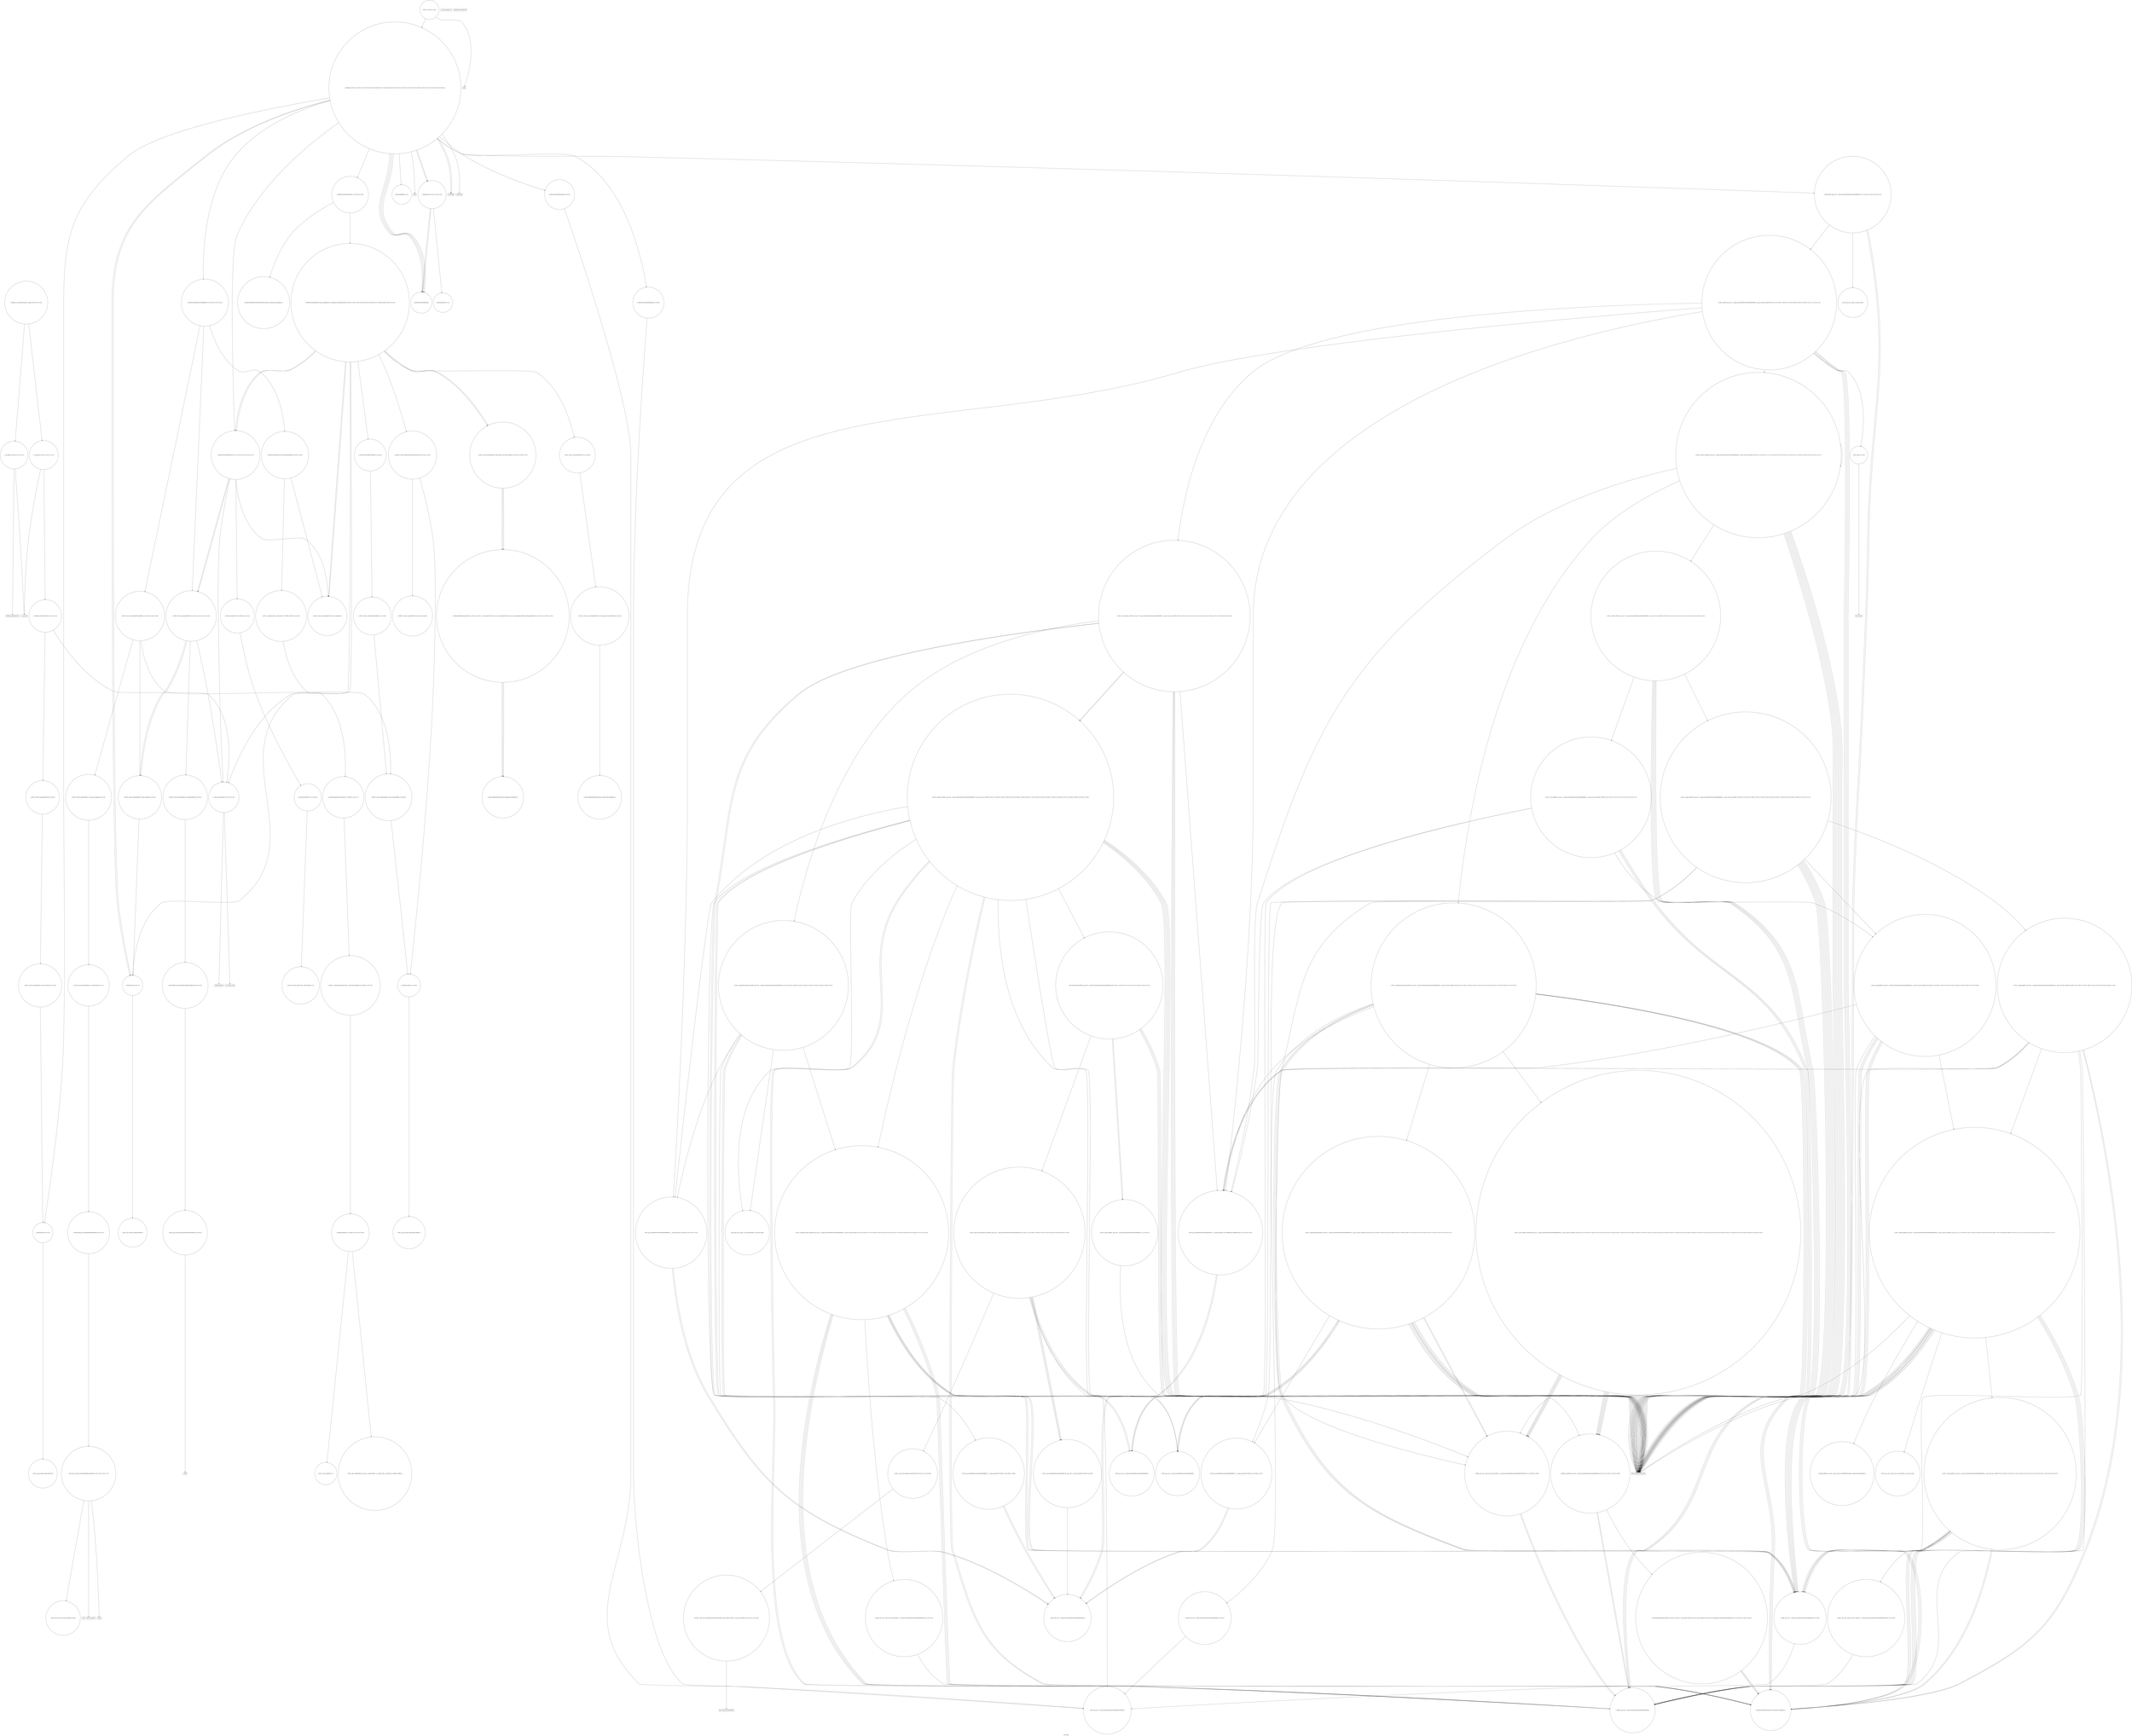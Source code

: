 digraph "Call Graph" {
	label="Call Graph";

	Node0x559d0b12bbd0 [shape=record,shape=circle,label="{__cxx_global_var_init|{<s0>1|<s1>2}}"];
	Node0x559d0b12bbd0:s0 -> Node0x559d0b12bc50[color=black];
	Node0x559d0b12bbd0:s1 -> Node0x559d0b471c20[color=black];
	Node0x559d0b4757c0 [shape=record,shape=circle,label="{_ZN9__gnu_cxx17__normal_iteratorIPxSt6vectorIxSaIxEEEppEv}"];
	Node0x559d0b471e20 [shape=record,shape=circle,label="{_Z4needix|{<s0>12|<s1>13|<s2>14}}"];
	Node0x559d0b471e20:s0 -> Node0x559d0b471ea0[color=black];
	Node0x559d0b471e20:s1 -> Node0x559d0b471ea0[color=black];
	Node0x559d0b471e20:s2 -> Node0x559d0b471f20[color=black];
	Node0x559d0b473320 [shape=record,shape=circle,label="{_ZSt11__push_heapIN9__gnu_cxx17__normal_iteratorIPxSt6vectorIxSaIxEEEElxNS0_5__ops14_Iter_less_valEEvT_T0_SA_T1_RT2_|{<s0>218|<s1>219|<s2>220|<s3>221|<s4>222|<s5>223|<s6>224|<s7>225|<s8>226|<s9>227}}"];
	Node0x559d0b473320:s0 -> Node0x559d0b4758c0[color=black];
	Node0x559d0b473320:s1 -> Node0x559d0b4733a0[color=black];
	Node0x559d0b473320:s2 -> Node0x559d0b4758c0[color=black];
	Node0x559d0b473320:s3 -> Node0x559d0b475940[color=black];
	Node0x559d0b473320:s4 -> Node0x559d0b475840[color=black];
	Node0x559d0b473320:s5 -> Node0x559d0b4758c0[color=black];
	Node0x559d0b473320:s6 -> Node0x559d0b475940[color=black];
	Node0x559d0b473320:s7 -> Node0x559d0b475840[color=black];
	Node0x559d0b473320:s8 -> Node0x559d0b4758c0[color=black];
	Node0x559d0b473320:s9 -> Node0x559d0b475940[color=black];
	Node0x559d0b4721a0 [shape=record,shape=circle,label="{_ZNSt6vectorIxSaIxEEC2EmRKxRKS0_|{<s0>36|<s1>37|<s2>38}}"];
	Node0x559d0b4721a0:s0 -> Node0x559d0b472fa0[color=black];
	Node0x559d0b4721a0:s1 -> Node0x559d0b473020[color=black];
	Node0x559d0b4721a0:s2 -> Node0x559d0b472b20[color=black];
	Node0x559d0b4736a0 [shape=record,shape=circle,label="{_ZSt4swapIxENSt9enable_ifIXsr6__and_ISt6__not_ISt15__is_tuple_likeIT_EESt21is_move_constructibleIS3_ESt18is_move_assignableIS3_EEE5valueEvE4typeERS3_SC_|{<s0>281|<s1>282|<s2>283}}"];
	Node0x559d0b4736a0:s0 -> Node0x559d0b475840[color=black];
	Node0x559d0b4736a0:s1 -> Node0x559d0b475840[color=black];
	Node0x559d0b4736a0:s2 -> Node0x559d0b475840[color=black];
	Node0x559d0b472520 [shape=record,shape=circle,label="{_ZSt3maxIdERKT_S2_S2_}"];
	Node0x559d0b473a20 [shape=record,shape=circle,label="{_ZN9__gnu_cxx5__ops15__val_comp_iterENS0_15_Iter_less_iterE}"];
	Node0x559d0b4728a0 [shape=record,shape=Mrecord,label="{_ZSt9terminatev}"];
	Node0x559d0b473da0 [shape=record,shape=circle,label="{_ZNK9__gnu_cxx5__ops14_Val_less_iterclIxNS_17__normal_iteratorIPxSt6vectorIxSaIxEEEEEEbRT_T0_|{<s0>341}}"];
	Node0x559d0b473da0:s0 -> Node0x559d0b475940[color=black];
	Node0x559d0b472c20 [shape=record,shape=circle,label="{_ZNSt12_Destroy_auxILb1EE9__destroyIPxEEvT_S3_}"];
	Node0x559d0b472fa0 [shape=record,shape=circle,label="{_ZNSt12_Vector_baseIxSaIxEEC2EmRKS0_|{<s0>64|<s1>65|<s2>66}}"];
	Node0x559d0b472fa0:s0 -> Node0x559d0b4730a0[color=black];
	Node0x559d0b472fa0:s1 -> Node0x559d0b473120[color=black];
	Node0x559d0b472fa0:s2 -> Node0x559d0b472d20[color=black];
	Node0x559d0b474340 [shape=record,shape=circle,label="{_ZN9__gnu_cxx13new_allocatorIxE8allocateEmPKv|{<s0>73|<s1>74|<s2>75}}"];
	Node0x559d0b474340:s0 -> Node0x559d0b4743c0[color=black];
	Node0x559d0b474340:s1 -> Node0x559d0b474440[color=black];
	Node0x559d0b474340:s2 -> Node0x559d0b4744c0[color=black];
	Node0x559d0b4746c0 [shape=record,shape=circle,label="{_ZSt6fill_nIPxmxET_S1_T0_RKT1_|{<s0>79|<s1>80}}"];
	Node0x559d0b4746c0:s0 -> Node0x559d0b4747c0[color=black];
	Node0x559d0b4746c0:s1 -> Node0x559d0b474740[color=black];
	Node0x559d0b474a40 [shape=record,shape=circle,label="{_ZNSt12_Vector_baseIxSaIxEE12_Vector_impl12_M_swap_dataERS2_|{<s0>95|<s1>96|<s2>97}}"];
	Node0x559d0b474a40:s0 -> Node0x559d0b474cc0[color=black];
	Node0x559d0b474a40:s1 -> Node0x559d0b474cc0[color=black];
	Node0x559d0b474a40:s2 -> Node0x559d0b474cc0[color=black];
	Node0x559d0b474dc0 [shape=record,shape=circle,label="{_ZSt18__do_alloc_on_moveISaIxEEvRT_S2_St17integral_constantIbLb1EE|{<s0>104}}"];
	Node0x559d0b474dc0:s0 -> Node0x559d0b474e40[color=black];
	Node0x559d0b475140 [shape=record,shape=circle,label="{_ZSt16__introsort_loopIN9__gnu_cxx17__normal_iteratorIPxSt6vectorIxSaIxEEEElNS0_5__ops15_Iter_less_iterEEvT_S9_T0_T1_|{<s0>116|<s1>117|<s2>118|<s3>119|<s4>120|<s5>121|<s6>122|<s7>123|<s8>124|<s9>125|<s10>126|<s11>127}}"];
	Node0x559d0b475140:s0 -> Node0x559d0b475240[color=black];
	Node0x559d0b475140:s1 -> Node0x559d0b474fc0[color=black];
	Node0x559d0b475140:s2 -> Node0x559d0b474fc0[color=black];
	Node0x559d0b475140:s3 -> Node0x559d0b474fc0[color=black];
	Node0x559d0b475140:s4 -> Node0x559d0b4753c0[color=black];
	Node0x559d0b475140:s5 -> Node0x559d0b474fc0[color=black];
	Node0x559d0b475140:s6 -> Node0x559d0b474fc0[color=black];
	Node0x559d0b475140:s7 -> Node0x559d0b475440[color=black];
	Node0x559d0b475140:s8 -> Node0x559d0b474fc0[color=black];
	Node0x559d0b475140:s9 -> Node0x559d0b474fc0[color=black];
	Node0x559d0b475140:s10 -> Node0x559d0b475140[color=black];
	Node0x559d0b475140:s11 -> Node0x559d0b474fc0[color=black];
	Node0x559d0b4754c0 [shape=record,shape=circle,label="{_ZSt13__heap_selectIN9__gnu_cxx17__normal_iteratorIPxSt6vectorIxSaIxEEEENS0_5__ops15_Iter_less_iterEEvT_S9_S9_T0_|{<s0>159|<s1>160|<s2>161|<s3>162|<s4>163|<s5>164|<s6>165|<s7>166|<s8>167|<s9>168|<s10>169|<s11>170|<s12>171}}"];
	Node0x559d0b4754c0:s0 -> Node0x559d0b474fc0[color=black];
	Node0x559d0b4754c0:s1 -> Node0x559d0b474fc0[color=black];
	Node0x559d0b4754c0:s2 -> Node0x559d0b4755c0[color=black];
	Node0x559d0b4754c0:s3 -> Node0x559d0b474fc0[color=black];
	Node0x559d0b4754c0:s4 -> Node0x559d0b475640[color=black];
	Node0x559d0b4754c0:s5 -> Node0x559d0b474fc0[color=black];
	Node0x559d0b4754c0:s6 -> Node0x559d0b474fc0[color=black];
	Node0x559d0b4754c0:s7 -> Node0x559d0b4756c0[color=black];
	Node0x559d0b4754c0:s8 -> Node0x559d0b474fc0[color=black];
	Node0x559d0b4754c0:s9 -> Node0x559d0b474fc0[color=black];
	Node0x559d0b4754c0:s10 -> Node0x559d0b474fc0[color=black];
	Node0x559d0b4754c0:s11 -> Node0x559d0b475740[color=black];
	Node0x559d0b4754c0:s12 -> Node0x559d0b4757c0[color=black];
	Node0x559d0b12bc50 [shape=record,shape=Mrecord,label="{_ZNSt8ios_base4InitC1Ev}"];
	Node0x559d0b475840 [shape=record,shape=circle,label="{_ZSt4moveIRxEONSt16remove_referenceIT_E4typeEOS2_}"];
	Node0x559d0b471ea0 [shape=record,shape=circle,label="{_ZNSt6vectorIxSaIxEEixEm}"];
	Node0x559d0b4733a0 [shape=record,shape=circle,label="{_ZNK9__gnu_cxx5__ops14_Iter_less_valclINS_17__normal_iteratorIPxSt6vectorIxSaIxEEEExEEbT_RT0_|{<s0>228}}"];
	Node0x559d0b4733a0:s0 -> Node0x559d0b475940[color=black];
	Node0x559d0b472220 [shape=record,shape=Mrecord,label="{__gxx_personality_v0}"];
	Node0x559d0b473720 [shape=record,shape=Mrecord,label="{llvm.ctlz.i64}"];
	Node0x559d0b4725a0 [shape=record,shape=Mrecord,label="{printf}"];
	Node0x559d0b473aa0 [shape=record,shape=circle,label="{_ZSt23__copy_move_backward_a2ILb1EN9__gnu_cxx17__normal_iteratorIPxSt6vectorIxSaIxEEEES6_ET1_T0_S8_S7_|{<s0>329|<s1>330|<s2>331|<s3>332|<s4>333|<s5>334|<s6>335|<s7>336}}"];
	Node0x559d0b473aa0:s0 -> Node0x559d0b474fc0[color=black];
	Node0x559d0b473aa0:s1 -> Node0x559d0b473c20[color=black];
	Node0x559d0b473aa0:s2 -> Node0x559d0b474fc0[color=black];
	Node0x559d0b473aa0:s3 -> Node0x559d0b473c20[color=black];
	Node0x559d0b473aa0:s4 -> Node0x559d0b474fc0[color=black];
	Node0x559d0b473aa0:s5 -> Node0x559d0b473c20[color=black];
	Node0x559d0b473aa0:s6 -> Node0x559d0b473ba0[color=black];
	Node0x559d0b473aa0:s7 -> Node0x559d0b474ec0[color=black];
	Node0x559d0b472920 [shape=record,shape=circle,label="{_ZNSt12_Vector_baseIxSaIxEE12_Vector_implC2Ev|{<s0>53}}"];
	Node0x559d0b472920:s0 -> Node0x559d0b472120[color=black];
	Node0x559d0b473e20 [shape=record,shape=circle,label="{_GLOBAL__sub_I_MiminoCoder_0_0.cpp|{<s0>342|<s1>343}}"];
	Node0x559d0b473e20:s0 -> Node0x559d0b12bbd0[color=black];
	Node0x559d0b473e20:s1 -> Node0x559d0b471ca0[color=black];
	Node0x559d0b472ca0 [shape=record,shape=circle,label="{_ZNSt12_Vector_baseIxSaIxEE13_M_deallocateEPxm|{<s0>60}}"];
	Node0x559d0b472ca0:s0 -> Node0x559d0b472da0[color=black];
	Node0x559d0b473020 [shape=record,shape=circle,label="{_ZNSt6vectorIxSaIxEE18_M_fill_initializeEmRKx|{<s0>67|<s1>68}}"];
	Node0x559d0b473020:s0 -> Node0x559d0b472aa0[color=black];
	Node0x559d0b473020:s1 -> Node0x559d0b474540[color=black];
	Node0x559d0b4743c0 [shape=record,shape=circle,label="{_ZNK9__gnu_cxx13new_allocatorIxE8max_sizeEv}"];
	Node0x559d0b474740 [shape=record,shape=circle,label="{_ZSt10__fill_n_aIPxmxEN9__gnu_cxx11__enable_ifIXsr11__is_scalarIT1_EE7__valueET_E6__typeES4_T0_RKS3_}"];
	Node0x559d0b474ac0 [shape=record,shape=circle,label="{_ZSt15__alloc_on_moveISaIxEEvRT_S2_|{<s0>98}}"];
	Node0x559d0b474ac0:s0 -> Node0x559d0b474dc0[color=black];
	Node0x559d0b474e40 [shape=record,shape=circle,label="{_ZSt4moveIRSaIxEEONSt16remove_referenceIT_E4typeEOS3_}"];
	Node0x559d0b4751c0 [shape=record,shape=circle,label="{_ZSt4__lgl|{<s0>128}}"];
	Node0x559d0b4751c0:s0 -> Node0x559d0b473720[color=black];
	Node0x559d0b475540 [shape=record,shape=circle,label="{_ZSt11__sort_heapIN9__gnu_cxx17__normal_iteratorIPxSt6vectorIxSaIxEEEENS0_5__ops15_Iter_less_iterEEvT_S9_RT0_|{<s0>172|<s1>173|<s2>174|<s3>175|<s4>176|<s5>177}}"];
	Node0x559d0b475540:s0 -> Node0x559d0b475240[color=black];
	Node0x559d0b475540:s1 -> Node0x559d0b473420[color=black];
	Node0x559d0b475540:s2 -> Node0x559d0b474fc0[color=black];
	Node0x559d0b475540:s3 -> Node0x559d0b474fc0[color=black];
	Node0x559d0b475540:s4 -> Node0x559d0b474fc0[color=black];
	Node0x559d0b475540:s5 -> Node0x559d0b475740[color=black];
	Node0x559d0b471ba0 [shape=record,shape=Mrecord,label="{_ZNSt8ios_base4InitD1Ev}"];
	Node0x559d0b4758c0 [shape=record,shape=circle,label="{_ZNK9__gnu_cxx17__normal_iteratorIPxSt6vectorIxSaIxEEEplEl|{<s0>199}}"];
	Node0x559d0b4758c0:s0 -> Node0x559d0b474ec0[color=black];
	Node0x559d0b471f20 [shape=record,shape=circle,label="{_ZSt3maxIxERKT_S2_S2_}"];
	Node0x559d0b473420 [shape=record,shape=circle,label="{_ZN9__gnu_cxx17__normal_iteratorIPxSt6vectorIxSaIxEEEmmEv}"];
	Node0x559d0b4722a0 [shape=record,shape=circle,label="{_ZNSt6vectorIxSaIxEEaSEOS1_|{<s0>39|<s1>40}}"];
	Node0x559d0b4722a0:s0 -> Node0x559d0b4748c0[color=black];
	Node0x559d0b4722a0:s1 -> Node0x559d0b474840[color=black];
	Node0x559d0b4737a0 [shape=record,shape=circle,label="{_ZSt16__insertion_sortIN9__gnu_cxx17__normal_iteratorIPxSt6vectorIxSaIxEEEENS0_5__ops15_Iter_less_iterEEvT_S9_T0_|{<s0>284|<s1>285|<s2>286|<s3>287|<s4>288|<s5>289|<s6>290|<s7>291|<s8>292|<s9>293|<s10>294|<s11>295|<s12>296|<s13>297|<s14>298|<s15>299|<s16>300|<s17>301}}"];
	Node0x559d0b4737a0:s0 -> Node0x559d0b4738a0[color=black];
	Node0x559d0b4737a0:s1 -> Node0x559d0b4758c0[color=black];
	Node0x559d0b4737a0:s2 -> Node0x559d0b4750c0[color=black];
	Node0x559d0b4737a0:s3 -> Node0x559d0b474fc0[color=black];
	Node0x559d0b4737a0:s4 -> Node0x559d0b474fc0[color=black];
	Node0x559d0b4737a0:s5 -> Node0x559d0b4756c0[color=black];
	Node0x559d0b4737a0:s6 -> Node0x559d0b475940[color=black];
	Node0x559d0b4737a0:s7 -> Node0x559d0b475840[color=black];
	Node0x559d0b4737a0:s8 -> Node0x559d0b474fc0[color=black];
	Node0x559d0b4737a0:s9 -> Node0x559d0b474fc0[color=black];
	Node0x559d0b4737a0:s10 -> Node0x559d0b4758c0[color=black];
	Node0x559d0b4737a0:s11 -> Node0x559d0b473920[color=black];
	Node0x559d0b4737a0:s12 -> Node0x559d0b475840[color=black];
	Node0x559d0b4737a0:s13 -> Node0x559d0b475940[color=black];
	Node0x559d0b4737a0:s14 -> Node0x559d0b474fc0[color=black];
	Node0x559d0b4737a0:s15 -> Node0x559d0b473a20[color=black];
	Node0x559d0b4737a0:s16 -> Node0x559d0b4739a0[color=black];
	Node0x559d0b4737a0:s17 -> Node0x559d0b4757c0[color=black];
	Node0x559d0b472620 [shape=record,shape=circle,label="{main|{<s0>48|<s1>49}}"];
	Node0x559d0b472620:s0 -> Node0x559d0b4726a0[color=black];
	Node0x559d0b472620:s1 -> Node0x559d0b471fa0[color=black];
	Node0x559d0b473b20 [shape=record,shape=circle,label="{_ZSt12__miter_baseIN9__gnu_cxx17__normal_iteratorIPxSt6vectorIxSaIxEEEEET_S7_|{<s0>337}}"];
	Node0x559d0b473b20:s0 -> Node0x559d0b474fc0[color=black];
	Node0x559d0b4729a0 [shape=record,shape=circle,label="{_ZN9__gnu_cxx13new_allocatorIxEC2Ev}"];
	Node0x559d0b472d20 [shape=record,shape=circle,label="{_ZNSt12_Vector_baseIxSaIxEE12_Vector_implD2Ev|{<s0>61}}"];
	Node0x559d0b472d20:s0 -> Node0x559d0b472320[color=black];
	Node0x559d0b4730a0 [shape=record,shape=circle,label="{_ZNSt12_Vector_baseIxSaIxEE12_Vector_implC2ERKS0_|{<s0>69}}"];
	Node0x559d0b4730a0:s0 -> Node0x559d0b474bc0[color=black];
	Node0x559d0b474440 [shape=record,shape=Mrecord,label="{_ZSt17__throw_bad_allocv}"];
	Node0x559d0b4747c0 [shape=record,shape=circle,label="{_ZSt12__niter_baseIPxET_S1_}"];
	Node0x559d0b474b40 [shape=record,shape=circle,label="{_ZNKSt12_Vector_baseIxSaIxEE19_M_get_Tp_allocatorEv}"];
	Node0x559d0b474ec0 [shape=record,shape=circle,label="{_ZN9__gnu_cxx17__normal_iteratorIPxSt6vectorIxSaIxEEEC2ERKS1_}"];
	Node0x559d0b475240 [shape=record,shape=circle,label="{_ZN9__gnu_cxxmiIPxSt6vectorIxSaIxEEEENS_17__normal_iteratorIT_T0_E15difference_typeERKS8_SB_|{<s0>129|<s1>130}}"];
	Node0x559d0b475240:s0 -> Node0x559d0b475340[color=black];
	Node0x559d0b475240:s1 -> Node0x559d0b475340[color=black];
	Node0x559d0b4755c0 [shape=record,shape=circle,label="{_ZSt11__make_heapIN9__gnu_cxx17__normal_iteratorIPxSt6vectorIxSaIxEEEENS0_5__ops15_Iter_less_iterEEvT_S9_RT0_|{<s0>178|<s1>179|<s2>180|<s3>181|<s4>182|<s5>183|<s6>184|<s7>185}}"];
	Node0x559d0b4755c0:s0 -> Node0x559d0b475240[color=black];
	Node0x559d0b4755c0:s1 -> Node0x559d0b475240[color=black];
	Node0x559d0b4755c0:s2 -> Node0x559d0b4758c0[color=black];
	Node0x559d0b4755c0:s3 -> Node0x559d0b475940[color=black];
	Node0x559d0b4755c0:s4 -> Node0x559d0b475840[color=black];
	Node0x559d0b4755c0:s5 -> Node0x559d0b474fc0[color=black];
	Node0x559d0b4755c0:s6 -> Node0x559d0b475840[color=black];
	Node0x559d0b4755c0:s7 -> Node0x559d0b4759c0[color=black];
	Node0x559d0b471c20 [shape=record,shape=Mrecord,label="{__cxa_atexit}"];
	Node0x559d0b475940 [shape=record,shape=circle,label="{_ZNK9__gnu_cxx17__normal_iteratorIPxSt6vectorIxSaIxEEEdeEv}"];
	Node0x559d0b471fa0 [shape=record,shape=circle,label="{_Z5Solvei|{<s0>15|<s1>16|<s2>17|<s3>18|<s4>19|<s5>20|<s6>21|<s7>22|<s8>23|<s9>24|<s10>25|<s11>26|<s12>27|<s13>28|<s14>29|<s15>30|<s16>31|<s17>32|<s18>33|<s19>34}}"];
	Node0x559d0b471fa0:s0 -> Node0x559d0b472020[color=black];
	Node0x559d0b471fa0:s1 -> Node0x559d0b4720a0[color=black];
	Node0x559d0b471fa0:s2 -> Node0x559d0b472120[color=black];
	Node0x559d0b471fa0:s3 -> Node0x559d0b4721a0[color=black];
	Node0x559d0b471fa0:s4 -> Node0x559d0b4722a0[color=black];
	Node0x559d0b471fa0:s5 -> Node0x559d0b471da0[color=black];
	Node0x559d0b471fa0:s6 -> Node0x559d0b472320[color=black];
	Node0x559d0b471fa0:s7 -> Node0x559d0b471ea0[color=black];
	Node0x559d0b471fa0:s8 -> Node0x559d0b472020[color=black];
	Node0x559d0b471fa0:s9 -> Node0x559d0b472320[color=black];
	Node0x559d0b471fa0:s10 -> Node0x559d0b472420[color=black];
	Node0x559d0b471fa0:s11 -> Node0x559d0b4724a0[color=black];
	Node0x559d0b471fa0:s12 -> Node0x559d0b4723a0[color=black];
	Node0x559d0b471fa0:s13 -> Node0x559d0b471ea0[color=black];
	Node0x559d0b471fa0:s14 -> Node0x559d0b471ea0[color=black];
	Node0x559d0b471fa0:s15 -> Node0x559d0b471e20[color=black];
	Node0x559d0b471fa0:s16 -> Node0x559d0b471ea0[color=black];
	Node0x559d0b471fa0:s17 -> Node0x559d0b471e20[color=black];
	Node0x559d0b471fa0:s18 -> Node0x559d0b472520[color=black];
	Node0x559d0b471fa0:s19 -> Node0x559d0b4725a0[color=black];
	Node0x559d0b4734a0 [shape=record,shape=circle,label="{_ZSt22__move_median_to_firstIN9__gnu_cxx17__normal_iteratorIPxSt6vectorIxSaIxEEEENS0_5__ops15_Iter_less_iterEEvT_S9_S9_S9_T0_|{<s0>229|<s1>230|<s2>231|<s3>232|<s4>233|<s5>234|<s6>235|<s7>236|<s8>237|<s9>238|<s10>239|<s11>240|<s12>241|<s13>242|<s14>243|<s15>244|<s16>245|<s17>246|<s18>247|<s19>248|<s20>249|<s21>250|<s22>251|<s23>252|<s24>253|<s25>254|<s26>255|<s27>256|<s28>257|<s29>258|<s30>259|<s31>260|<s32>261}}"];
	Node0x559d0b4734a0:s0 -> Node0x559d0b474fc0[color=black];
	Node0x559d0b4734a0:s1 -> Node0x559d0b474fc0[color=black];
	Node0x559d0b4734a0:s2 -> Node0x559d0b4756c0[color=black];
	Node0x559d0b4734a0:s3 -> Node0x559d0b474fc0[color=black];
	Node0x559d0b4734a0:s4 -> Node0x559d0b474fc0[color=black];
	Node0x559d0b4734a0:s5 -> Node0x559d0b4756c0[color=black];
	Node0x559d0b4734a0:s6 -> Node0x559d0b474fc0[color=black];
	Node0x559d0b4734a0:s7 -> Node0x559d0b474fc0[color=black];
	Node0x559d0b4734a0:s8 -> Node0x559d0b473620[color=black];
	Node0x559d0b4734a0:s9 -> Node0x559d0b474fc0[color=black];
	Node0x559d0b4734a0:s10 -> Node0x559d0b474fc0[color=black];
	Node0x559d0b4734a0:s11 -> Node0x559d0b4756c0[color=black];
	Node0x559d0b4734a0:s12 -> Node0x559d0b474fc0[color=black];
	Node0x559d0b4734a0:s13 -> Node0x559d0b474fc0[color=black];
	Node0x559d0b4734a0:s14 -> Node0x559d0b473620[color=black];
	Node0x559d0b4734a0:s15 -> Node0x559d0b474fc0[color=black];
	Node0x559d0b4734a0:s16 -> Node0x559d0b474fc0[color=black];
	Node0x559d0b4734a0:s17 -> Node0x559d0b473620[color=black];
	Node0x559d0b4734a0:s18 -> Node0x559d0b474fc0[color=black];
	Node0x559d0b4734a0:s19 -> Node0x559d0b474fc0[color=black];
	Node0x559d0b4734a0:s20 -> Node0x559d0b4756c0[color=black];
	Node0x559d0b4734a0:s21 -> Node0x559d0b474fc0[color=black];
	Node0x559d0b4734a0:s22 -> Node0x559d0b474fc0[color=black];
	Node0x559d0b4734a0:s23 -> Node0x559d0b473620[color=black];
	Node0x559d0b4734a0:s24 -> Node0x559d0b474fc0[color=black];
	Node0x559d0b4734a0:s25 -> Node0x559d0b474fc0[color=black];
	Node0x559d0b4734a0:s26 -> Node0x559d0b4756c0[color=black];
	Node0x559d0b4734a0:s27 -> Node0x559d0b474fc0[color=black];
	Node0x559d0b4734a0:s28 -> Node0x559d0b474fc0[color=black];
	Node0x559d0b4734a0:s29 -> Node0x559d0b473620[color=black];
	Node0x559d0b4734a0:s30 -> Node0x559d0b474fc0[color=black];
	Node0x559d0b4734a0:s31 -> Node0x559d0b474fc0[color=black];
	Node0x559d0b4734a0:s32 -> Node0x559d0b473620[color=black];
	Node0x559d0b472320 [shape=record,shape=circle,label="{_ZNSaIxED2Ev|{<s0>41}}"];
	Node0x559d0b472320:s0 -> Node0x559d0b472f20[color=black];
	Node0x559d0b473820 [shape=record,shape=circle,label="{_ZSt26__unguarded_insertion_sortIN9__gnu_cxx17__normal_iteratorIPxSt6vectorIxSaIxEEEENS0_5__ops15_Iter_less_iterEEvT_S9_T0_|{<s0>302|<s1>303|<s2>304|<s3>305|<s4>306|<s5>307}}"];
	Node0x559d0b473820:s0 -> Node0x559d0b474fc0[color=black];
	Node0x559d0b473820:s1 -> Node0x559d0b4750c0[color=black];
	Node0x559d0b473820:s2 -> Node0x559d0b474fc0[color=black];
	Node0x559d0b473820:s3 -> Node0x559d0b473a20[color=black];
	Node0x559d0b473820:s4 -> Node0x559d0b4739a0[color=black];
	Node0x559d0b473820:s5 -> Node0x559d0b4757c0[color=black];
	Node0x559d0b4726a0 [shape=record,shape=Mrecord,label="{scanf}"];
	Node0x559d0b473ba0 [shape=record,shape=circle,label="{_ZSt22__copy_move_backward_aILb1EPxS0_ET1_T0_S2_S1_|{<s0>338}}"];
	Node0x559d0b473ba0:s0 -> Node0x559d0b473ca0[color=black];
	Node0x559d0b472a20 [shape=record,shape=circle,label="{_ZSt8_DestroyIPxxEvT_S1_RSaIT0_E|{<s0>54}}"];
	Node0x559d0b472a20:s0 -> Node0x559d0b472ba0[color=black];
	Node0x559d0b472da0 [shape=record,shape=circle,label="{_ZNSt16allocator_traitsISaIxEE10deallocateERS0_Pxm|{<s0>62}}"];
	Node0x559d0b472da0:s0 -> Node0x559d0b472e20[color=black];
	Node0x559d0b473120 [shape=record,shape=circle,label="{_ZNSt12_Vector_baseIxSaIxEE17_M_create_storageEm|{<s0>70}}"];
	Node0x559d0b473120:s0 -> Node0x559d0b473220[color=black];
	Node0x559d0b4744c0 [shape=record,shape=Mrecord,label="{_Znwm}"];
	Node0x559d0b474840 [shape=record,shape=circle,label="{_ZNSt6vectorIxSaIxEE14_M_move_assignEOS1_St17integral_constantIbLb1EE|{<s0>81|<s1>82|<s2>83|<s3>84|<s4>85|<s5>86|<s6>87|<s7>88|<s8>89|<s9>90|<s10>91}}"];
	Node0x559d0b474840:s0 -> Node0x559d0b474940[color=black];
	Node0x559d0b474840:s1 -> Node0x559d0b4749c0[color=black];
	Node0x559d0b474840:s2 -> Node0x559d0b472320[color=black];
	Node0x559d0b474840:s3 -> Node0x559d0b474a40[color=black];
	Node0x559d0b474840:s4 -> Node0x559d0b474a40[color=black];
	Node0x559d0b474840:s5 -> Node0x559d0b472aa0[color=black];
	Node0x559d0b474840:s6 -> Node0x559d0b472aa0[color=black];
	Node0x559d0b474840:s7 -> Node0x559d0b474ac0[color=black];
	Node0x559d0b474840:s8 -> Node0x559d0b471da0[color=black];
	Node0x559d0b474840:s9 -> Node0x559d0b471da0[color=black];
	Node0x559d0b474840:s10 -> Node0x559d0b4727a0[color=black];
	Node0x559d0b474bc0 [shape=record,shape=circle,label="{_ZNSaIxEC2ERKS_|{<s0>99}}"];
	Node0x559d0b474bc0:s0 -> Node0x559d0b4731a0[color=black];
	Node0x559d0b474f40 [shape=record,shape=circle,label="{_ZSt6__sortIN9__gnu_cxx17__normal_iteratorIPxSt6vectorIxSaIxEEEENS0_5__ops15_Iter_less_iterEEvT_S9_T0_|{<s0>105|<s1>106|<s2>107|<s3>108|<s4>109|<s5>110|<s6>111|<s7>112|<s8>113}}"];
	Node0x559d0b474f40:s0 -> Node0x559d0b4750c0[color=black];
	Node0x559d0b474f40:s1 -> Node0x559d0b474fc0[color=black];
	Node0x559d0b474f40:s2 -> Node0x559d0b474fc0[color=black];
	Node0x559d0b474f40:s3 -> Node0x559d0b475240[color=black];
	Node0x559d0b474f40:s4 -> Node0x559d0b4751c0[color=black];
	Node0x559d0b474f40:s5 -> Node0x559d0b475140[color=black];
	Node0x559d0b474f40:s6 -> Node0x559d0b474fc0[color=black];
	Node0x559d0b474f40:s7 -> Node0x559d0b474fc0[color=black];
	Node0x559d0b474f40:s8 -> Node0x559d0b4752c0[color=black];
	Node0x559d0b4752c0 [shape=record,shape=circle,label="{_ZSt22__final_insertion_sortIN9__gnu_cxx17__normal_iteratorIPxSt6vectorIxSaIxEEEENS0_5__ops15_Iter_less_iterEEvT_S9_T0_|{<s0>131|<s1>132|<s2>133|<s3>134|<s4>135|<s5>136|<s6>137|<s7>138|<s8>139|<s9>140}}"];
	Node0x559d0b4752c0:s0 -> Node0x559d0b475240[color=black];
	Node0x559d0b4752c0:s1 -> Node0x559d0b474fc0[color=black];
	Node0x559d0b4752c0:s2 -> Node0x559d0b4758c0[color=black];
	Node0x559d0b4752c0:s3 -> Node0x559d0b4737a0[color=black];
	Node0x559d0b4752c0:s4 -> Node0x559d0b4758c0[color=black];
	Node0x559d0b4752c0:s5 -> Node0x559d0b474fc0[color=black];
	Node0x559d0b4752c0:s6 -> Node0x559d0b473820[color=black];
	Node0x559d0b4752c0:s7 -> Node0x559d0b474fc0[color=black];
	Node0x559d0b4752c0:s8 -> Node0x559d0b474fc0[color=black];
	Node0x559d0b4752c0:s9 -> Node0x559d0b4737a0[color=black];
	Node0x559d0b475640 [shape=record,shape=circle,label="{_ZN9__gnu_cxxltIPxSt6vectorIxSaIxEEEEbRKNS_17__normal_iteratorIT_T0_EESA_|{<s0>186|<s1>187}}"];
	Node0x559d0b475640:s0 -> Node0x559d0b475340[color=black];
	Node0x559d0b475640:s1 -> Node0x559d0b475340[color=black];
	Node0x559d0b471ca0 [shape=record,shape=circle,label="{__cxx_global_var_init.1|{<s0>3|<s1>4}}"];
	Node0x559d0b471ca0:s0 -> Node0x559d0b471d20[color=black];
	Node0x559d0b471ca0:s1 -> Node0x559d0b471c20[color=black];
	Node0x559d0b4759c0 [shape=record,shape=circle,label="{_ZSt13__adjust_heapIN9__gnu_cxx17__normal_iteratorIPxSt6vectorIxSaIxEEEElxNS0_5__ops15_Iter_less_iterEEvT_T0_SA_T1_T2_|{<s0>200|<s1>201|<s2>202|<s3>203|<s4>204|<s5>205|<s6>206|<s7>207|<s8>208|<s9>209|<s10>210|<s11>211|<s12>212|<s13>213|<s14>214|<s15>215|<s16>216|<s17>217}}"];
	Node0x559d0b4759c0:s0 -> Node0x559d0b4758c0[color=black];
	Node0x559d0b4759c0:s1 -> Node0x559d0b4758c0[color=black];
	Node0x559d0b4759c0:s2 -> Node0x559d0b4756c0[color=black];
	Node0x559d0b4759c0:s3 -> Node0x559d0b4758c0[color=black];
	Node0x559d0b4759c0:s4 -> Node0x559d0b475940[color=black];
	Node0x559d0b4759c0:s5 -> Node0x559d0b475840[color=black];
	Node0x559d0b4759c0:s6 -> Node0x559d0b4758c0[color=black];
	Node0x559d0b4759c0:s7 -> Node0x559d0b475940[color=black];
	Node0x559d0b4759c0:s8 -> Node0x559d0b4758c0[color=black];
	Node0x559d0b4759c0:s9 -> Node0x559d0b475940[color=black];
	Node0x559d0b4759c0:s10 -> Node0x559d0b475840[color=black];
	Node0x559d0b4759c0:s11 -> Node0x559d0b4758c0[color=black];
	Node0x559d0b4759c0:s12 -> Node0x559d0b475940[color=black];
	Node0x559d0b4759c0:s13 -> Node0x559d0b475a40[color=black];
	Node0x559d0b4759c0:s14 -> Node0x559d0b4732a0[color=black];
	Node0x559d0b4759c0:s15 -> Node0x559d0b474fc0[color=black];
	Node0x559d0b4759c0:s16 -> Node0x559d0b475840[color=black];
	Node0x559d0b4759c0:s17 -> Node0x559d0b473320[color=black];
	Node0x559d0b472020 [shape=record,shape=Mrecord,label="{_ZNSirsERx}"];
	Node0x559d0b473520 [shape=record,shape=circle,label="{_ZNK9__gnu_cxx17__normal_iteratorIPxSt6vectorIxSaIxEEEmiEl|{<s0>262}}"];
	Node0x559d0b473520:s0 -> Node0x559d0b474ec0[color=black];
	Node0x559d0b4723a0 [shape=record,shape=circle,label="{_ZSt4sortIN9__gnu_cxx17__normal_iteratorIPxSt6vectorIxSaIxEEEEEvT_S7_|{<s0>42|<s1>43|<s2>44|<s3>45}}"];
	Node0x559d0b4723a0:s0 -> Node0x559d0b474fc0[color=black];
	Node0x559d0b4723a0:s1 -> Node0x559d0b474fc0[color=black];
	Node0x559d0b4723a0:s2 -> Node0x559d0b475040[color=black];
	Node0x559d0b4723a0:s3 -> Node0x559d0b474f40[color=black];
	Node0x559d0b4738a0 [shape=record,shape=circle,label="{_ZN9__gnu_cxxeqIPxSt6vectorIxSaIxEEEEbRKNS_17__normal_iteratorIT_T0_EESA_|{<s0>308|<s1>309}}"];
	Node0x559d0b4738a0:s0 -> Node0x559d0b475340[color=black];
	Node0x559d0b4738a0:s1 -> Node0x559d0b475340[color=black];
	Node0x559d0b472720 [shape=record,shape=circle,label="{_ZNSt12_Vector_baseIxSaIxEEC2Ev|{<s0>50}}"];
	Node0x559d0b472720:s0 -> Node0x559d0b472920[color=black];
	Node0x559d0b473c20 [shape=record,shape=circle,label="{_ZSt12__niter_baseIPxSt6vectorIxSaIxEEET_N9__gnu_cxx17__normal_iteratorIS4_T0_EE|{<s0>339}}"];
	Node0x559d0b473c20:s0 -> Node0x559d0b475340[color=black];
	Node0x559d0b472aa0 [shape=record,shape=circle,label="{_ZNSt12_Vector_baseIxSaIxEE19_M_get_Tp_allocatorEv}"];
	Node0x559d0b472e20 [shape=record,shape=circle,label="{_ZN9__gnu_cxx13new_allocatorIxE10deallocateEPxm|{<s0>63}}"];
	Node0x559d0b472e20:s0 -> Node0x559d0b472ea0[color=black];
	Node0x559d0b4731a0 [shape=record,shape=circle,label="{_ZN9__gnu_cxx13new_allocatorIxEC2ERKS1_}"];
	Node0x559d0b474540 [shape=record,shape=circle,label="{_ZSt24__uninitialized_fill_n_aIPxmxxET_S1_T0_RKT1_RSaIT2_E|{<s0>76}}"];
	Node0x559d0b474540:s0 -> Node0x559d0b4745c0[color=black];
	Node0x559d0b4748c0 [shape=record,shape=circle,label="{_ZSt4moveIRSt6vectorIxSaIxEEEONSt16remove_referenceIT_E4typeEOS5_}"];
	Node0x559d0b474c40 [shape=record,shape=circle,label="{_ZNSt12_Vector_baseIxSaIxEEC2ERKS0_|{<s0>100}}"];
	Node0x559d0b474c40:s0 -> Node0x559d0b4730a0[color=black];
	Node0x559d0b474fc0 [shape=record,shape=Mrecord,label="{llvm.memcpy.p0i8.p0i8.i64}"];
	Node0x559d0b475340 [shape=record,shape=circle,label="{_ZNK9__gnu_cxx17__normal_iteratorIPxSt6vectorIxSaIxEEE4baseEv}"];
	Node0x559d0b4756c0 [shape=record,shape=circle,label="{_ZNK9__gnu_cxx5__ops15_Iter_less_iterclINS_17__normal_iteratorIPxSt6vectorIxSaIxEEEES8_EEbT_T0_|{<s0>188|<s1>189}}"];
	Node0x559d0b4756c0:s0 -> Node0x559d0b475940[color=black];
	Node0x559d0b4756c0:s1 -> Node0x559d0b475940[color=black];
	Node0x559d0b471d20 [shape=record,shape=circle,label="{_ZNSt6vectorIxSaIxEEC2Ev|{<s0>5|<s1>6}}"];
	Node0x559d0b471d20:s0 -> Node0x559d0b472720[color=black];
	Node0x559d0b471d20:s1 -> Node0x559d0b4727a0[color=black];
	Node0x559d0b475a40 [shape=record,shape=circle,label="{_ZSt4moveIRN9__gnu_cxx5__ops15_Iter_less_iterEEONSt16remove_referenceIT_E4typeEOS5_}"];
	Node0x559d0b4720a0 [shape=record,shape=Mrecord,label="{_ZNSirsERi}"];
	Node0x559d0b4735a0 [shape=record,shape=circle,label="{_ZSt21__unguarded_partitionIN9__gnu_cxx17__normal_iteratorIPxSt6vectorIxSaIxEEEENS0_5__ops15_Iter_less_iterEET_S9_S9_S9_T0_|{<s0>263|<s1>264|<s2>265|<s3>266|<s4>267|<s5>268|<s6>269|<s7>270|<s8>271|<s9>272|<s10>273|<s11>274|<s12>275|<s13>276|<s14>277}}"];
	Node0x559d0b4735a0:s0 -> Node0x559d0b474fc0[color=black];
	Node0x559d0b4735a0:s1 -> Node0x559d0b474fc0[color=black];
	Node0x559d0b4735a0:s2 -> Node0x559d0b4756c0[color=black];
	Node0x559d0b4735a0:s3 -> Node0x559d0b4757c0[color=black];
	Node0x559d0b4735a0:s4 -> Node0x559d0b473420[color=black];
	Node0x559d0b4735a0:s5 -> Node0x559d0b474fc0[color=black];
	Node0x559d0b4735a0:s6 -> Node0x559d0b474fc0[color=black];
	Node0x559d0b4735a0:s7 -> Node0x559d0b4756c0[color=black];
	Node0x559d0b4735a0:s8 -> Node0x559d0b473420[color=black];
	Node0x559d0b4735a0:s9 -> Node0x559d0b475640[color=black];
	Node0x559d0b4735a0:s10 -> Node0x559d0b474fc0[color=black];
	Node0x559d0b4735a0:s11 -> Node0x559d0b474fc0[color=black];
	Node0x559d0b4735a0:s12 -> Node0x559d0b474fc0[color=black];
	Node0x559d0b4735a0:s13 -> Node0x559d0b473620[color=black];
	Node0x559d0b4735a0:s14 -> Node0x559d0b4757c0[color=black];
	Node0x559d0b472420 [shape=record,shape=circle,label="{_ZNSt6vectorIxSaIxEE5beginEv|{<s0>46}}"];
	Node0x559d0b472420:s0 -> Node0x559d0b474ec0[color=black];
	Node0x559d0b473920 [shape=record,shape=circle,label="{_ZSt13move_backwardIN9__gnu_cxx17__normal_iteratorIPxSt6vectorIxSaIxEEEES6_ET0_T_S8_S7_|{<s0>310|<s1>311|<s2>312|<s3>313|<s4>314|<s5>315}}"];
	Node0x559d0b473920:s0 -> Node0x559d0b474fc0[color=black];
	Node0x559d0b473920:s1 -> Node0x559d0b473b20[color=black];
	Node0x559d0b473920:s2 -> Node0x559d0b474fc0[color=black];
	Node0x559d0b473920:s3 -> Node0x559d0b473b20[color=black];
	Node0x559d0b473920:s4 -> Node0x559d0b474fc0[color=black];
	Node0x559d0b473920:s5 -> Node0x559d0b473aa0[color=black];
	Node0x559d0b4727a0 [shape=record,shape=circle,label="{__clang_call_terminate|{<s0>51|<s1>52}}"];
	Node0x559d0b4727a0:s0 -> Node0x559d0b472820[color=black];
	Node0x559d0b4727a0:s1 -> Node0x559d0b4728a0[color=black];
	Node0x559d0b473ca0 [shape=record,shape=circle,label="{_ZNSt20__copy_move_backwardILb1ELb1ESt26random_access_iterator_tagE13__copy_move_bIxEEPT_PKS3_S6_S4_|{<s0>340}}"];
	Node0x559d0b473ca0:s0 -> Node0x559d0b473d20[color=black];
	Node0x559d0b472b20 [shape=record,shape=circle,label="{_ZNSt12_Vector_baseIxSaIxEED2Ev|{<s0>55|<s1>56|<s2>57|<s3>58}}"];
	Node0x559d0b472b20:s0 -> Node0x559d0b472ca0[color=black];
	Node0x559d0b472b20:s1 -> Node0x559d0b472d20[color=black];
	Node0x559d0b472b20:s2 -> Node0x559d0b472d20[color=black];
	Node0x559d0b472b20:s3 -> Node0x559d0b4727a0[color=black];
	Node0x559d0b472ea0 [shape=record,shape=Mrecord,label="{_ZdlPv}"];
	Node0x559d0b473220 [shape=record,shape=circle,label="{_ZNSt12_Vector_baseIxSaIxEE11_M_allocateEm|{<s0>71}}"];
	Node0x559d0b473220:s0 -> Node0x559d0b4742c0[color=black];
	Node0x559d0b4745c0 [shape=record,shape=circle,label="{_ZSt20uninitialized_fill_nIPxmxET_S1_T0_RKT1_|{<s0>77}}"];
	Node0x559d0b4745c0:s0 -> Node0x559d0b474640[color=black];
	Node0x559d0b474940 [shape=record,shape=circle,label="{_ZNKSt12_Vector_baseIxSaIxEE13get_allocatorEv|{<s0>92|<s1>93}}"];
	Node0x559d0b474940:s0 -> Node0x559d0b474b40[color=black];
	Node0x559d0b474940:s1 -> Node0x559d0b474bc0[color=black];
	Node0x559d0b474cc0 [shape=record,shape=circle,label="{_ZSt4swapIPxENSt9enable_ifIXsr6__and_ISt6__not_ISt15__is_tuple_likeIT_EESt21is_move_constructibleIS4_ESt18is_move_assignableIS4_EEE5valueEvE4typeERS4_SD_|{<s0>101|<s1>102|<s2>103}}"];
	Node0x559d0b474cc0:s0 -> Node0x559d0b474d40[color=black];
	Node0x559d0b474cc0:s1 -> Node0x559d0b474d40[color=black];
	Node0x559d0b474cc0:s2 -> Node0x559d0b474d40[color=black];
	Node0x559d0b475040 [shape=record,shape=circle,label="{_ZN9__gnu_cxx5__ops16__iter_less_iterEv}"];
	Node0x559d0b4753c0 [shape=record,shape=circle,label="{_ZSt14__partial_sortIN9__gnu_cxx17__normal_iteratorIPxSt6vectorIxSaIxEEEENS0_5__ops15_Iter_less_iterEEvT_S9_S9_T0_|{<s0>141|<s1>142|<s2>143|<s3>144|<s4>145|<s5>146|<s6>147}}"];
	Node0x559d0b4753c0:s0 -> Node0x559d0b474fc0[color=black];
	Node0x559d0b4753c0:s1 -> Node0x559d0b474fc0[color=black];
	Node0x559d0b4753c0:s2 -> Node0x559d0b474fc0[color=black];
	Node0x559d0b4753c0:s3 -> Node0x559d0b4754c0[color=black];
	Node0x559d0b4753c0:s4 -> Node0x559d0b474fc0[color=black];
	Node0x559d0b4753c0:s5 -> Node0x559d0b474fc0[color=black];
	Node0x559d0b4753c0:s6 -> Node0x559d0b475540[color=black];
	Node0x559d0b475740 [shape=record,shape=circle,label="{_ZSt10__pop_heapIN9__gnu_cxx17__normal_iteratorIPxSt6vectorIxSaIxEEEENS0_5__ops15_Iter_less_iterEEvT_S9_S9_RT0_|{<s0>190|<s1>191|<s2>192|<s3>193|<s4>194|<s5>195|<s6>196|<s7>197|<s8>198}}"];
	Node0x559d0b475740:s0 -> Node0x559d0b475940[color=black];
	Node0x559d0b475740:s1 -> Node0x559d0b475840[color=black];
	Node0x559d0b475740:s2 -> Node0x559d0b475940[color=black];
	Node0x559d0b475740:s3 -> Node0x559d0b475840[color=black];
	Node0x559d0b475740:s4 -> Node0x559d0b475940[color=black];
	Node0x559d0b475740:s5 -> Node0x559d0b474fc0[color=black];
	Node0x559d0b475740:s6 -> Node0x559d0b475240[color=black];
	Node0x559d0b475740:s7 -> Node0x559d0b475840[color=black];
	Node0x559d0b475740:s8 -> Node0x559d0b4759c0[color=black];
	Node0x559d0b471da0 [shape=record,shape=circle,label="{_ZNSt6vectorIxSaIxEED2Ev|{<s0>7|<s1>8|<s2>9|<s3>10|<s4>11}}"];
	Node0x559d0b471da0:s0 -> Node0x559d0b472aa0[color=black];
	Node0x559d0b471da0:s1 -> Node0x559d0b472a20[color=black];
	Node0x559d0b471da0:s2 -> Node0x559d0b472b20[color=black];
	Node0x559d0b471da0:s3 -> Node0x559d0b472b20[color=black];
	Node0x559d0b471da0:s4 -> Node0x559d0b4727a0[color=black];
	Node0x559d0b4732a0 [shape=record,shape=circle,label="{_ZN9__gnu_cxx5__ops14_Iter_less_valC2ENS0_15_Iter_less_iterE}"];
	Node0x559d0b472120 [shape=record,shape=circle,label="{_ZNSaIxEC2Ev|{<s0>35}}"];
	Node0x559d0b472120:s0 -> Node0x559d0b4729a0[color=black];
	Node0x559d0b473620 [shape=record,shape=circle,label="{_ZSt9iter_swapIN9__gnu_cxx17__normal_iteratorIPxSt6vectorIxSaIxEEEES6_EvT_T0_|{<s0>278|<s1>279|<s2>280}}"];
	Node0x559d0b473620:s0 -> Node0x559d0b475940[color=black];
	Node0x559d0b473620:s1 -> Node0x559d0b475940[color=black];
	Node0x559d0b473620:s2 -> Node0x559d0b4736a0[color=black];
	Node0x559d0b4724a0 [shape=record,shape=circle,label="{_ZNSt6vectorIxSaIxEE3endEv|{<s0>47}}"];
	Node0x559d0b4724a0:s0 -> Node0x559d0b474ec0[color=black];
	Node0x559d0b4739a0 [shape=record,shape=circle,label="{_ZSt25__unguarded_linear_insertIN9__gnu_cxx17__normal_iteratorIPxSt6vectorIxSaIxEEEENS0_5__ops14_Val_less_iterEEvT_T0_|{<s0>316|<s1>317|<s2>318|<s3>319|<s4>320|<s5>321|<s6>322|<s7>323|<s8>324|<s9>325|<s10>326|<s11>327|<s12>328}}"];
	Node0x559d0b4739a0:s0 -> Node0x559d0b475940[color=black];
	Node0x559d0b4739a0:s1 -> Node0x559d0b475840[color=black];
	Node0x559d0b4739a0:s2 -> Node0x559d0b474fc0[color=black];
	Node0x559d0b4739a0:s3 -> Node0x559d0b473420[color=black];
	Node0x559d0b4739a0:s4 -> Node0x559d0b474fc0[color=black];
	Node0x559d0b4739a0:s5 -> Node0x559d0b473da0[color=black];
	Node0x559d0b4739a0:s6 -> Node0x559d0b475940[color=black];
	Node0x559d0b4739a0:s7 -> Node0x559d0b475840[color=black];
	Node0x559d0b4739a0:s8 -> Node0x559d0b475940[color=black];
	Node0x559d0b4739a0:s9 -> Node0x559d0b474fc0[color=black];
	Node0x559d0b4739a0:s10 -> Node0x559d0b473420[color=black];
	Node0x559d0b4739a0:s11 -> Node0x559d0b475840[color=black];
	Node0x559d0b4739a0:s12 -> Node0x559d0b475940[color=black];
	Node0x559d0b472820 [shape=record,shape=Mrecord,label="{__cxa_begin_catch}"];
	Node0x559d0b473d20 [shape=record,shape=Mrecord,label="{llvm.memmove.p0i8.p0i8.i64}"];
	Node0x559d0b472ba0 [shape=record,shape=circle,label="{_ZSt8_DestroyIPxEvT_S1_|{<s0>59}}"];
	Node0x559d0b472ba0:s0 -> Node0x559d0b472c20[color=black];
	Node0x559d0b472f20 [shape=record,shape=circle,label="{_ZN9__gnu_cxx13new_allocatorIxED2Ev}"];
	Node0x559d0b4742c0 [shape=record,shape=circle,label="{_ZNSt16allocator_traitsISaIxEE8allocateERS0_m|{<s0>72}}"];
	Node0x559d0b4742c0:s0 -> Node0x559d0b474340[color=black];
	Node0x559d0b474640 [shape=record,shape=circle,label="{_ZNSt22__uninitialized_fill_nILb1EE15__uninit_fill_nIPxmxEET_S3_T0_RKT1_|{<s0>78}}"];
	Node0x559d0b474640:s0 -> Node0x559d0b4746c0[color=black];
	Node0x559d0b4749c0 [shape=record,shape=circle,label="{_ZNSt6vectorIxSaIxEEC2ERKS0_|{<s0>94}}"];
	Node0x559d0b4749c0:s0 -> Node0x559d0b474c40[color=black];
	Node0x559d0b474d40 [shape=record,shape=circle,label="{_ZSt4moveIRPxEONSt16remove_referenceIT_E4typeEOS3_}"];
	Node0x559d0b4750c0 [shape=record,shape=circle,label="{_ZN9__gnu_cxxneIPxSt6vectorIxSaIxEEEEbRKNS_17__normal_iteratorIT_T0_EESA_|{<s0>114|<s1>115}}"];
	Node0x559d0b4750c0:s0 -> Node0x559d0b475340[color=black];
	Node0x559d0b4750c0:s1 -> Node0x559d0b475340[color=black];
	Node0x559d0b475440 [shape=record,shape=circle,label="{_ZSt27__unguarded_partition_pivotIN9__gnu_cxx17__normal_iteratorIPxSt6vectorIxSaIxEEEENS0_5__ops15_Iter_less_iterEET_S9_S9_T0_|{<s0>148|<s1>149|<s2>150|<s3>151|<s4>152|<s5>153|<s6>154|<s7>155|<s8>156|<s9>157|<s10>158}}"];
	Node0x559d0b475440:s0 -> Node0x559d0b475240[color=black];
	Node0x559d0b475440:s1 -> Node0x559d0b4758c0[color=black];
	Node0x559d0b475440:s2 -> Node0x559d0b474fc0[color=black];
	Node0x559d0b475440:s3 -> Node0x559d0b4758c0[color=black];
	Node0x559d0b475440:s4 -> Node0x559d0b474fc0[color=black];
	Node0x559d0b475440:s5 -> Node0x559d0b473520[color=black];
	Node0x559d0b475440:s6 -> Node0x559d0b4734a0[color=black];
	Node0x559d0b475440:s7 -> Node0x559d0b4758c0[color=black];
	Node0x559d0b475440:s8 -> Node0x559d0b474fc0[color=black];
	Node0x559d0b475440:s9 -> Node0x559d0b474fc0[color=black];
	Node0x559d0b475440:s10 -> Node0x559d0b4735a0[color=black];
}
